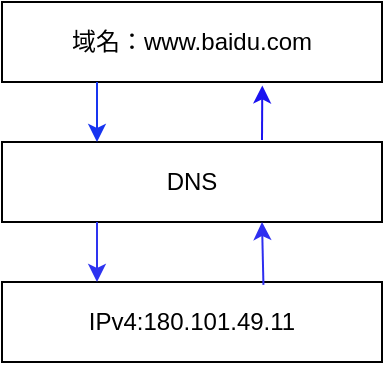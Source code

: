 <mxfile version="13.6.5">
    <diagram id="XNpHuX404H9c6AqDlanY" name="第 1 页">
        <mxGraphModel dx="570" dy="279" grid="1" gridSize="10" guides="1" tooltips="1" connect="1" arrows="1" fold="1" page="1" pageScale="1" pageWidth="827" pageHeight="1169" background="#FFFFFF" math="0" shadow="0">
            <root>
                <mxCell id="0"/>
                <mxCell id="1" parent="0"/>
                <mxCell id="2" value="域名：www.baidu.com" style="rounded=0;whiteSpace=wrap;html=1;" vertex="1" parent="1">
                    <mxGeometry x="270" y="50" width="190" height="40" as="geometry"/>
                </mxCell>
                <mxCell id="3" value="DNS" style="rounded=0;whiteSpace=wrap;html=1;" vertex="1" parent="1">
                    <mxGeometry x="270" y="120" width="190" height="40" as="geometry"/>
                </mxCell>
                <mxCell id="4" value="IPv4:180.101.49.11" style="rounded=0;whiteSpace=wrap;html=1;" vertex="1" parent="1">
                    <mxGeometry x="270" y="190" width="190" height="40" as="geometry"/>
                </mxCell>
                <mxCell id="5" value="" style="endArrow=classic;html=1;exitX=0.25;exitY=1;exitDx=0;exitDy=0;entryX=0.25;entryY=0;entryDx=0;entryDy=0;strokeColor=#1835F0;" edge="1" parent="1" source="2" target="3">
                    <mxGeometry width="50" height="50" relative="1" as="geometry">
                        <mxPoint x="100" y="110" as="sourcePoint"/>
                        <mxPoint x="100" y="170" as="targetPoint"/>
                        <Array as="points"/>
                    </mxGeometry>
                </mxCell>
                <mxCell id="6" value="" style="endArrow=classic;html=1;entryX=0.25;entryY=0;entryDx=0;entryDy=0;exitX=0.25;exitY=1;exitDx=0;exitDy=0;strokeColor=#2E34F0;" edge="1" parent="1" source="3" target="4">
                    <mxGeometry width="50" height="50" relative="1" as="geometry">
                        <mxPoint x="490" y="290" as="sourcePoint"/>
                        <mxPoint x="540" y="240" as="targetPoint"/>
                    </mxGeometry>
                </mxCell>
                <mxCell id="7" value="" style="endArrow=classic;html=1;exitX=0.688;exitY=0.036;exitDx=0;exitDy=0;exitPerimeter=0;strokeColor=#2E2EF0;" edge="1" parent="1" source="4">
                    <mxGeometry width="50" height="50" relative="1" as="geometry">
                        <mxPoint x="350" y="210" as="sourcePoint"/>
                        <mxPoint x="400" y="160" as="targetPoint"/>
                    </mxGeometry>
                </mxCell>
                <mxCell id="8" value="" style="endArrow=classic;html=1;entryX=0.685;entryY=1.043;entryDx=0;entryDy=0;entryPerimeter=0;strokeColor=#1B13F0;" edge="1" parent="1" target="2">
                    <mxGeometry width="50" height="50" relative="1" as="geometry">
                        <mxPoint x="400" y="119" as="sourcePoint"/>
                        <mxPoint x="399" y="94" as="targetPoint"/>
                    </mxGeometry>
                </mxCell>
            </root>
        </mxGraphModel>
    </diagram>
</mxfile>